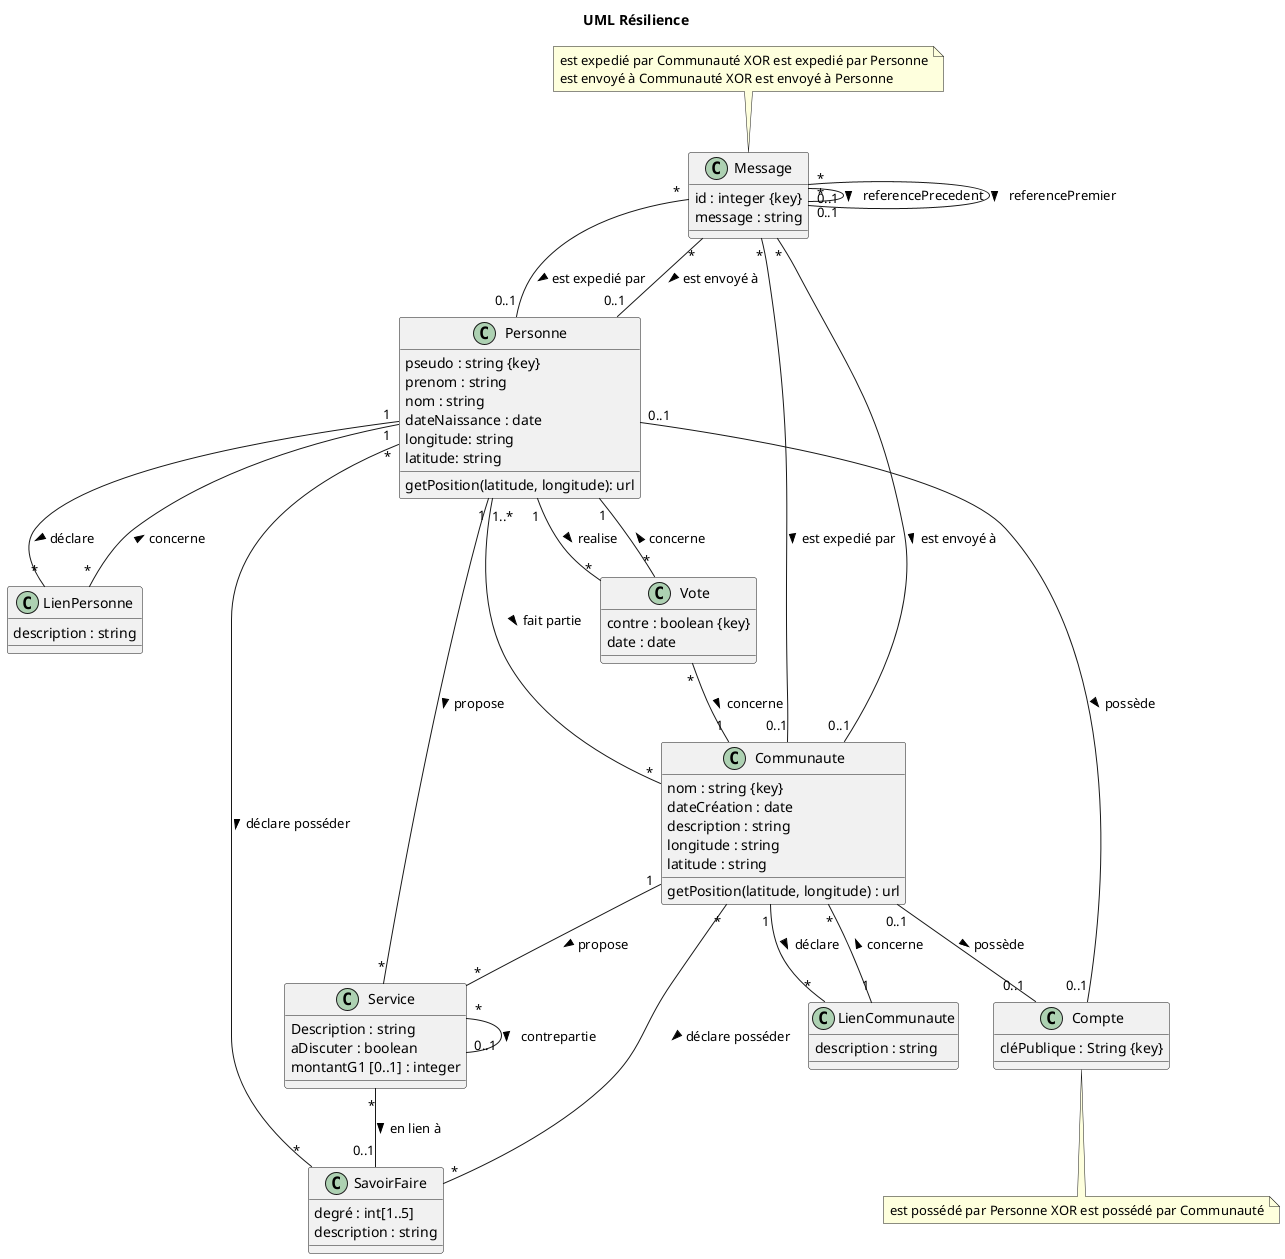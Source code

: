 @startuml
title UML Résilience

class Personne {
  pseudo : string {key}
  prenom : string
  nom : string
  dateNaissance : date
  longitude: string
  latitude: string
  getPosition(latitude, longitude): url
}
Personne "1" -- "*" LienPersonne : déclare >
Personne "1" -- "*" LienPersonne : < concerne
Personne "1" -- "*" Service: propose >
Personne "1..*" -down- "*" Communaute : fait partie >

class LienPersonne {
	description : string
}

class Communaute {
	nom : string {key}
	dateCréation : date
	description : string
	longitude : string
	latitude : string
	getPosition(latitude, longitude) : url
}
Communaute "1" -- "*" LienCommunaute : déclare >
Communaute "*" -- "1" LienCommunaute : < concerne
Communaute "1" -- "*" Service : propose >

class LienCommunaute {
  description : string
}

class Vote {
   contre : boolean {key}
   date : date
}
Personne "1" -- "*" Vote : realise >
Vote "*" -- "1" Personne : concerne >
Vote "*" -- "1" Communaute : concerne >

class SavoirFaire {
   degré : int[1..5]
   description : string
}
Personne "*" -- "*" SavoirFaire : déclare posséder >
Communaute "*" -- "*" SavoirFaire : déclare posséder >


class Service{
  Description : string
  aDiscuter : boolean
  montantG1 [0..1] : integer
}
Service "*" -- "0..1" SavoirFaire : en lien à >
Service "*" -- "0..1" Service : contrepartie >

class Message  {
   id : integer {key}
   message : string
}
Message "*" -- "0..1" Communaute : est expedié par >
Message "*" -- "0..1" Communaute : est envoyé à >
Message "*" -- "0..1" Personne : est expedié par >
Message "*" -- "0..1" Personne : est envoyé à >
Message "*" -- "0..1" Message : referencePrecedent >
Message "*" -- "0..1" Message : referencePremier >
note top of Message
    est expedié par Communauté XOR est expedié par Personne
    est envoyé à Communauté XOR est envoyé à Personne
end note

class Compte {
   cléPublique : String {key}
}
Personne "0..1" -- "0..1" Compte : possède >
Communaute "0..1" -- "0..1" Compte : possède >
note bottom of Compte
    est possédé par Personne XOR est possédé par Communauté
end note

@enduml
